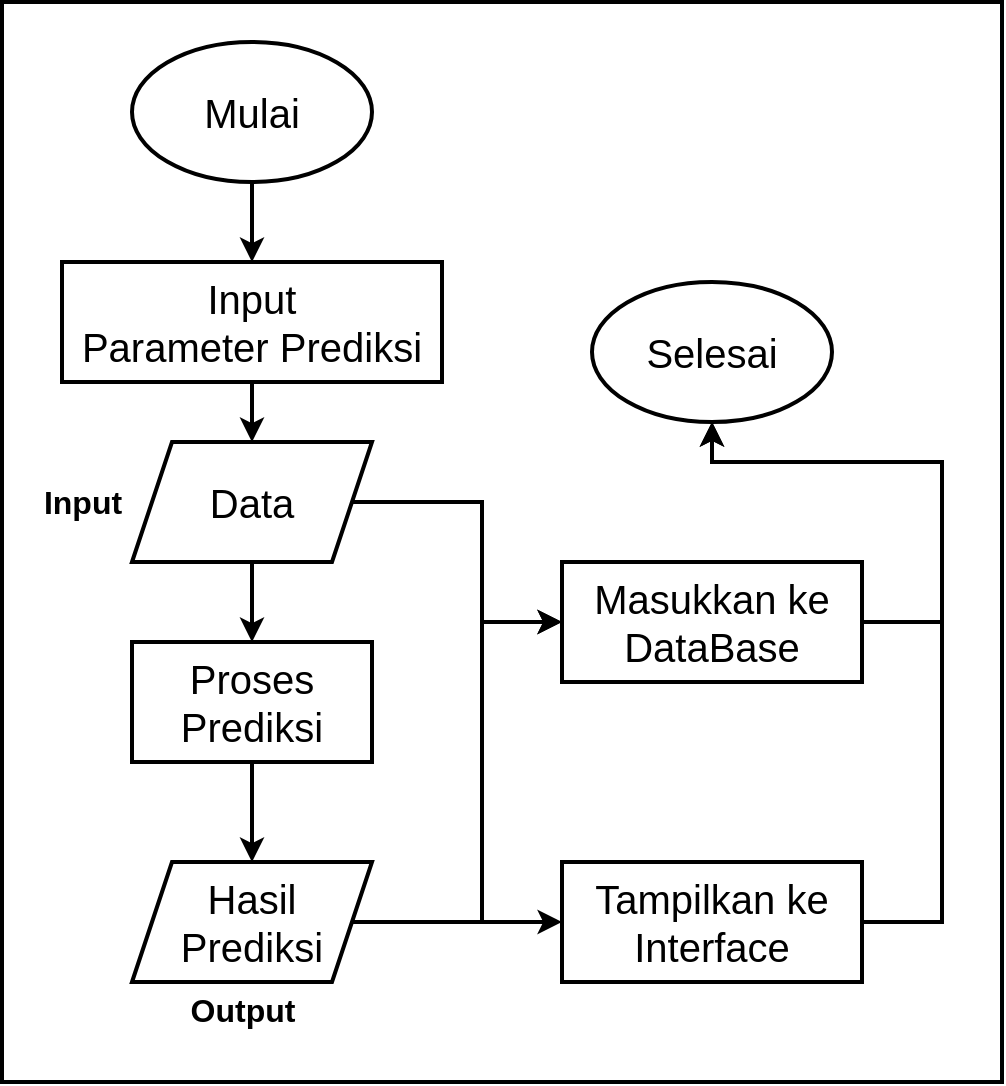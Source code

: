 <mxfile version="14.9.2" type="device"><diagram id="uUfxxyMR4iazsNeEI8ei" name="Page-1"><mxGraphModel dx="1448" dy="789" grid="1" gridSize="10" guides="1" tooltips="1" connect="1" arrows="1" fold="1" page="1" pageScale="1" pageWidth="850" pageHeight="1100" math="0" shadow="0"><root><mxCell id="0"/><mxCell id="1" parent="0"/><mxCell id="C03lI8NgFdoH6ze0W9x--20" value="" style="group" vertex="1" connectable="0" parent="1"><mxGeometry x="100" y="50" width="500" height="540" as="geometry"/></mxCell><mxCell id="C03lI8NgFdoH6ze0W9x--17" value="" style="rounded=0;whiteSpace=wrap;html=1;strokeWidth=2;" vertex="1" parent="C03lI8NgFdoH6ze0W9x--20"><mxGeometry width="500" height="540" as="geometry"/></mxCell><mxCell id="77idvNltJTixGUuy8c-f-1" value="&lt;font style=&quot;font-size: 20px&quot;&gt;Mulai&lt;/font&gt;" style="ellipse;whiteSpace=wrap;html=1;strokeWidth=2;" parent="C03lI8NgFdoH6ze0W9x--20" vertex="1"><mxGeometry x="65" y="20" width="120" height="70" as="geometry"/></mxCell><mxCell id="77idvNltJTixGUuy8c-f-2" value="&lt;font style=&quot;font-size: 20px&quot;&gt;Selesai&lt;/font&gt;" style="ellipse;whiteSpace=wrap;html=1;strokeWidth=2;" parent="C03lI8NgFdoH6ze0W9x--20" vertex="1"><mxGeometry x="295" y="140" width="120" height="70" as="geometry"/></mxCell><mxCell id="C03lI8NgFdoH6ze0W9x--1" value="&lt;font style=&quot;font-size: 20px&quot;&gt;Input&lt;br&gt;Parameter Prediksi&lt;/font&gt;" style="rounded=0;whiteSpace=wrap;html=1;strokeWidth=2;" vertex="1" parent="C03lI8NgFdoH6ze0W9x--20"><mxGeometry x="30" y="130" width="190" height="60" as="geometry"/></mxCell><mxCell id="C03lI8NgFdoH6ze0W9x--2" value="&lt;font style=&quot;font-size: 20px&quot;&gt;Data&lt;/font&gt;" style="shape=parallelogram;perimeter=parallelogramPerimeter;whiteSpace=wrap;html=1;fixedSize=1;strokeWidth=2;" vertex="1" parent="C03lI8NgFdoH6ze0W9x--20"><mxGeometry x="65" y="220" width="120" height="60" as="geometry"/></mxCell><mxCell id="C03lI8NgFdoH6ze0W9x--3" value="&lt;font style=&quot;font-size: 20px&quot;&gt;Hasil&lt;br&gt;Prediksi&lt;br&gt;&lt;/font&gt;" style="shape=parallelogram;perimeter=parallelogramPerimeter;whiteSpace=wrap;html=1;fixedSize=1;strokeWidth=2;" vertex="1" parent="C03lI8NgFdoH6ze0W9x--20"><mxGeometry x="65" y="430" width="120" height="60" as="geometry"/></mxCell><mxCell id="C03lI8NgFdoH6ze0W9x--4" value="&lt;font style=&quot;font-size: 20px&quot;&gt;Masukkan ke&lt;br&gt;DataBase&lt;/font&gt;" style="rounded=0;whiteSpace=wrap;html=1;strokeWidth=2;" vertex="1" parent="C03lI8NgFdoH6ze0W9x--20"><mxGeometry x="280" y="280" width="150" height="60" as="geometry"/></mxCell><mxCell id="C03lI8NgFdoH6ze0W9x--6" value="&lt;font style=&quot;font-size: 20px&quot;&gt;Proses&lt;br&gt;Prediksi&lt;/font&gt;" style="rounded=0;whiteSpace=wrap;html=1;strokeWidth=2;" vertex="1" parent="C03lI8NgFdoH6ze0W9x--20"><mxGeometry x="65" y="320" width="120" height="60" as="geometry"/></mxCell><mxCell id="C03lI8NgFdoH6ze0W9x--7" value="&lt;font style=&quot;font-size: 20px&quot;&gt;Tampilkan ke&lt;br&gt;Interface&lt;/font&gt;" style="rounded=0;whiteSpace=wrap;html=1;strokeWidth=2;" vertex="1" parent="C03lI8NgFdoH6ze0W9x--20"><mxGeometry x="280" y="430" width="150" height="60" as="geometry"/></mxCell><mxCell id="C03lI8NgFdoH6ze0W9x--8" value="" style="endArrow=classic;html=1;strokeWidth=2;exitX=0.5;exitY=1;exitDx=0;exitDy=0;entryX=0.5;entryY=0;entryDx=0;entryDy=0;" edge="1" parent="C03lI8NgFdoH6ze0W9x--20" source="77idvNltJTixGUuy8c-f-1" target="C03lI8NgFdoH6ze0W9x--1"><mxGeometry width="50" height="50" relative="1" as="geometry"><mxPoint x="350" y="280" as="sourcePoint"/><mxPoint x="400" y="230" as="targetPoint"/></mxGeometry></mxCell><mxCell id="C03lI8NgFdoH6ze0W9x--9" value="" style="endArrow=classic;html=1;strokeWidth=2;exitX=0.5;exitY=1;exitDx=0;exitDy=0;entryX=0.5;entryY=0;entryDx=0;entryDy=0;" edge="1" parent="C03lI8NgFdoH6ze0W9x--20" source="C03lI8NgFdoH6ze0W9x--1" target="C03lI8NgFdoH6ze0W9x--2"><mxGeometry width="50" height="50" relative="1" as="geometry"><mxPoint x="350" y="280" as="sourcePoint"/><mxPoint x="400" y="230" as="targetPoint"/></mxGeometry></mxCell><mxCell id="C03lI8NgFdoH6ze0W9x--10" value="" style="endArrow=classic;html=1;strokeWidth=2;exitX=0.5;exitY=1;exitDx=0;exitDy=0;entryX=0.5;entryY=0;entryDx=0;entryDy=0;" edge="1" parent="C03lI8NgFdoH6ze0W9x--20" source="C03lI8NgFdoH6ze0W9x--2" target="C03lI8NgFdoH6ze0W9x--6"><mxGeometry width="50" height="50" relative="1" as="geometry"><mxPoint x="350" y="280" as="sourcePoint"/><mxPoint x="400" y="230" as="targetPoint"/></mxGeometry></mxCell><mxCell id="C03lI8NgFdoH6ze0W9x--11" value="" style="endArrow=classic;html=1;strokeWidth=2;exitX=0.5;exitY=1;exitDx=0;exitDy=0;entryX=0.5;entryY=0;entryDx=0;entryDy=0;" edge="1" parent="C03lI8NgFdoH6ze0W9x--20" source="C03lI8NgFdoH6ze0W9x--6" target="C03lI8NgFdoH6ze0W9x--3"><mxGeometry width="50" height="50" relative="1" as="geometry"><mxPoint x="350" y="350" as="sourcePoint"/><mxPoint x="400" y="300" as="targetPoint"/></mxGeometry></mxCell><mxCell id="C03lI8NgFdoH6ze0W9x--12" value="" style="endArrow=classic;html=1;strokeWidth=2;exitX=1;exitY=0.5;exitDx=0;exitDy=0;entryX=0;entryY=0.5;entryDx=0;entryDy=0;rounded=0;" edge="1" parent="C03lI8NgFdoH6ze0W9x--20" source="C03lI8NgFdoH6ze0W9x--2" target="C03lI8NgFdoH6ze0W9x--4"><mxGeometry width="50" height="50" relative="1" as="geometry"><mxPoint x="350" y="350" as="sourcePoint"/><mxPoint x="400" y="300" as="targetPoint"/><Array as="points"><mxPoint x="240" y="250"/><mxPoint x="240" y="310"/></Array></mxGeometry></mxCell><mxCell id="C03lI8NgFdoH6ze0W9x--13" value="" style="endArrow=classic;html=1;strokeWidth=2;exitX=1;exitY=0.5;exitDx=0;exitDy=0;entryX=0;entryY=0.5;entryDx=0;entryDy=0;rounded=0;" edge="1" parent="C03lI8NgFdoH6ze0W9x--20" source="C03lI8NgFdoH6ze0W9x--3" target="C03lI8NgFdoH6ze0W9x--4"><mxGeometry width="50" height="50" relative="1" as="geometry"><mxPoint x="350" y="350" as="sourcePoint"/><mxPoint x="400" y="300" as="targetPoint"/><Array as="points"><mxPoint x="240" y="460"/><mxPoint x="240" y="310"/></Array></mxGeometry></mxCell><mxCell id="C03lI8NgFdoH6ze0W9x--14" value="" style="endArrow=classic;html=1;strokeWidth=2;exitX=1;exitY=0.5;exitDx=0;exitDy=0;entryX=0;entryY=0.5;entryDx=0;entryDy=0;" edge="1" parent="C03lI8NgFdoH6ze0W9x--20" source="C03lI8NgFdoH6ze0W9x--3" target="C03lI8NgFdoH6ze0W9x--7"><mxGeometry width="50" height="50" relative="1" as="geometry"><mxPoint x="350" y="350" as="sourcePoint"/><mxPoint x="400" y="300" as="targetPoint"/></mxGeometry></mxCell><mxCell id="C03lI8NgFdoH6ze0W9x--15" value="" style="endArrow=classic;html=1;strokeColor=#000000;strokeWidth=2;exitX=1;exitY=0.5;exitDx=0;exitDy=0;entryX=0.5;entryY=1;entryDx=0;entryDy=0;rounded=0;" edge="1" parent="C03lI8NgFdoH6ze0W9x--20" source="C03lI8NgFdoH6ze0W9x--4" target="77idvNltJTixGUuy8c-f-2"><mxGeometry width="50" height="50" relative="1" as="geometry"><mxPoint x="240" y="290" as="sourcePoint"/><mxPoint x="290" y="240" as="targetPoint"/><Array as="points"><mxPoint x="470" y="310"/><mxPoint x="470" y="230"/><mxPoint x="355" y="230"/></Array></mxGeometry></mxCell><mxCell id="C03lI8NgFdoH6ze0W9x--16" value="" style="endArrow=classic;html=1;strokeColor=#000000;strokeWidth=2;exitX=1;exitY=0.5;exitDx=0;exitDy=0;entryX=0.5;entryY=1;entryDx=0;entryDy=0;rounded=0;" edge="1" parent="C03lI8NgFdoH6ze0W9x--20" source="C03lI8NgFdoH6ze0W9x--7" target="77idvNltJTixGUuy8c-f-2"><mxGeometry width="50" height="50" relative="1" as="geometry"><mxPoint x="240" y="320" as="sourcePoint"/><mxPoint x="290" y="270" as="targetPoint"/><Array as="points"><mxPoint x="470" y="460"/><mxPoint x="470" y="230"/><mxPoint x="355" y="230"/></Array></mxGeometry></mxCell><mxCell id="C03lI8NgFdoH6ze0W9x--18" value="&lt;font style=&quot;font-size: 16px&quot;&gt;&lt;b&gt;Input&lt;/b&gt;&lt;/font&gt;" style="text;html=1;align=center;verticalAlign=middle;resizable=0;points=[];autosize=1;strokeColor=none;" vertex="1" parent="C03lI8NgFdoH6ze0W9x--20"><mxGeometry x="10" y="240" width="60" height="20" as="geometry"/></mxCell><mxCell id="C03lI8NgFdoH6ze0W9x--19" value="&lt;font style=&quot;font-size: 16px&quot;&gt;&lt;b&gt;Output&lt;/b&gt;&lt;/font&gt;" style="text;html=1;align=center;verticalAlign=middle;resizable=0;points=[];autosize=1;strokeColor=none;" vertex="1" parent="C03lI8NgFdoH6ze0W9x--20"><mxGeometry x="85" y="494" width="70" height="20" as="geometry"/></mxCell></root></mxGraphModel></diagram></mxfile>
